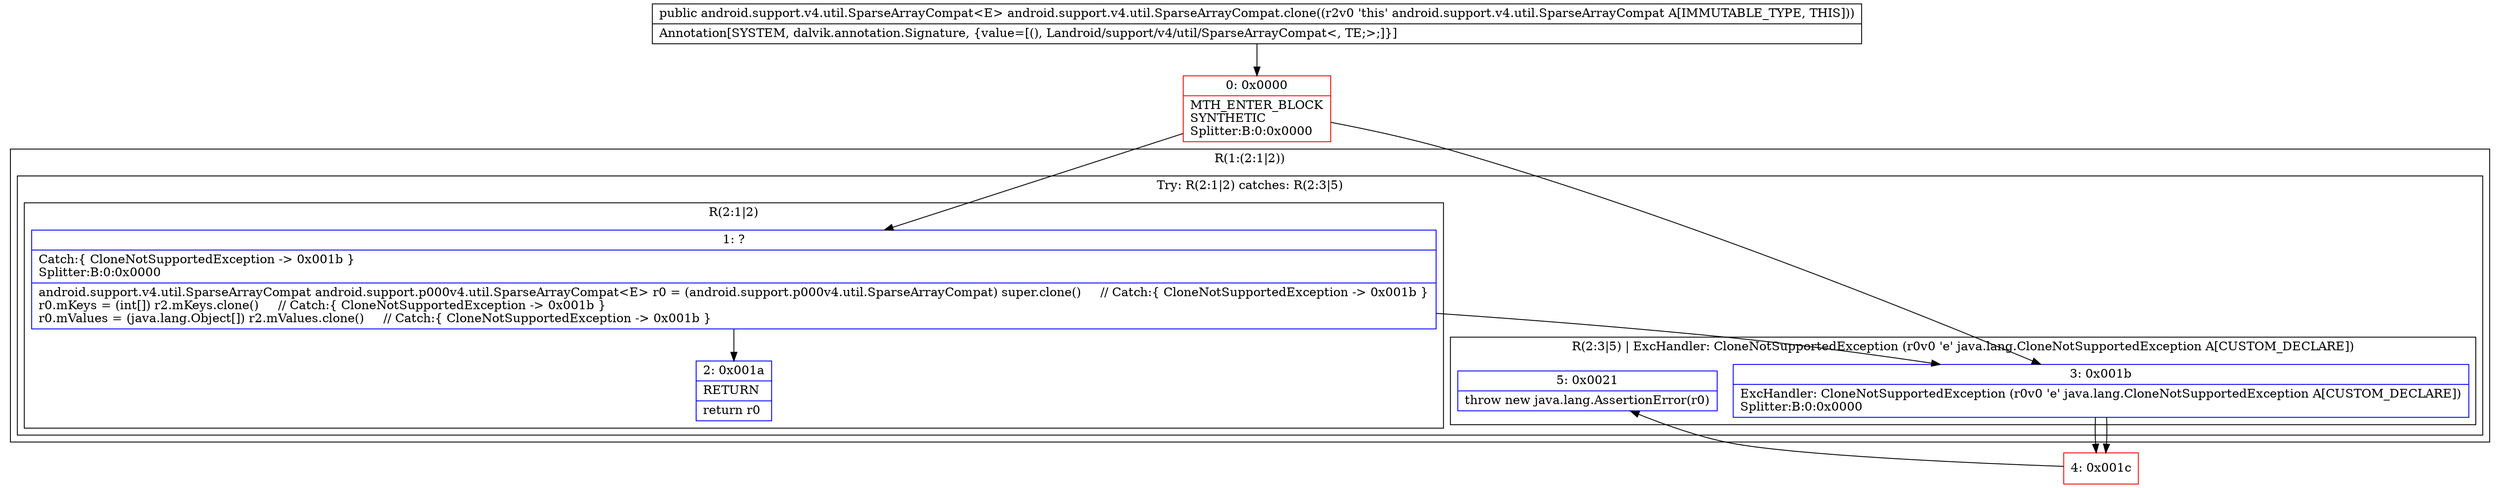 digraph "CFG forandroid.support.v4.util.SparseArrayCompat.clone()Landroid\/support\/v4\/util\/SparseArrayCompat;" {
subgraph cluster_Region_1829571199 {
label = "R(1:(2:1|2))";
node [shape=record,color=blue];
subgraph cluster_TryCatchRegion_2133860121 {
label = "Try: R(2:1|2) catches: R(2:3|5)";
node [shape=record,color=blue];
subgraph cluster_Region_1280922104 {
label = "R(2:1|2)";
node [shape=record,color=blue];
Node_1 [shape=record,label="{1\:\ ?|Catch:\{ CloneNotSupportedException \-\> 0x001b \}\lSplitter:B:0:0x0000\l|android.support.v4.util.SparseArrayCompat android.support.p000v4.util.SparseArrayCompat\<E\> r0 = (android.support.p000v4.util.SparseArrayCompat) super.clone()     \/\/ Catch:\{ CloneNotSupportedException \-\> 0x001b \}\lr0.mKeys = (int[]) r2.mKeys.clone()     \/\/ Catch:\{ CloneNotSupportedException \-\> 0x001b \}\lr0.mValues = (java.lang.Object[]) r2.mValues.clone()     \/\/ Catch:\{ CloneNotSupportedException \-\> 0x001b \}\l}"];
Node_2 [shape=record,label="{2\:\ 0x001a|RETURN\l|return r0\l}"];
}
subgraph cluster_Region_986630344 {
label = "R(2:3|5) | ExcHandler: CloneNotSupportedException (r0v0 'e' java.lang.CloneNotSupportedException A[CUSTOM_DECLARE])\l";
node [shape=record,color=blue];
Node_3 [shape=record,label="{3\:\ 0x001b|ExcHandler: CloneNotSupportedException (r0v0 'e' java.lang.CloneNotSupportedException A[CUSTOM_DECLARE])\lSplitter:B:0:0x0000\l}"];
Node_5 [shape=record,label="{5\:\ 0x0021|throw new java.lang.AssertionError(r0)\l}"];
}
}
}
subgraph cluster_Region_986630344 {
label = "R(2:3|5) | ExcHandler: CloneNotSupportedException (r0v0 'e' java.lang.CloneNotSupportedException A[CUSTOM_DECLARE])\l";
node [shape=record,color=blue];
Node_3 [shape=record,label="{3\:\ 0x001b|ExcHandler: CloneNotSupportedException (r0v0 'e' java.lang.CloneNotSupportedException A[CUSTOM_DECLARE])\lSplitter:B:0:0x0000\l}"];
Node_5 [shape=record,label="{5\:\ 0x0021|throw new java.lang.AssertionError(r0)\l}"];
}
Node_0 [shape=record,color=red,label="{0\:\ 0x0000|MTH_ENTER_BLOCK\lSYNTHETIC\lSplitter:B:0:0x0000\l}"];
Node_4 [shape=record,color=red,label="{4\:\ 0x001c}"];
MethodNode[shape=record,label="{public android.support.v4.util.SparseArrayCompat\<E\> android.support.v4.util.SparseArrayCompat.clone((r2v0 'this' android.support.v4.util.SparseArrayCompat A[IMMUTABLE_TYPE, THIS]))  | Annotation[SYSTEM, dalvik.annotation.Signature, \{value=[(), Landroid\/support\/v4\/util\/SparseArrayCompat\<, TE;\>;]\}]\l}"];
MethodNode -> Node_0;
Node_1 -> Node_2;
Node_1 -> Node_3;
Node_3 -> Node_4;
Node_3 -> Node_4;
Node_0 -> Node_1;
Node_0 -> Node_3;
Node_4 -> Node_5;
}

